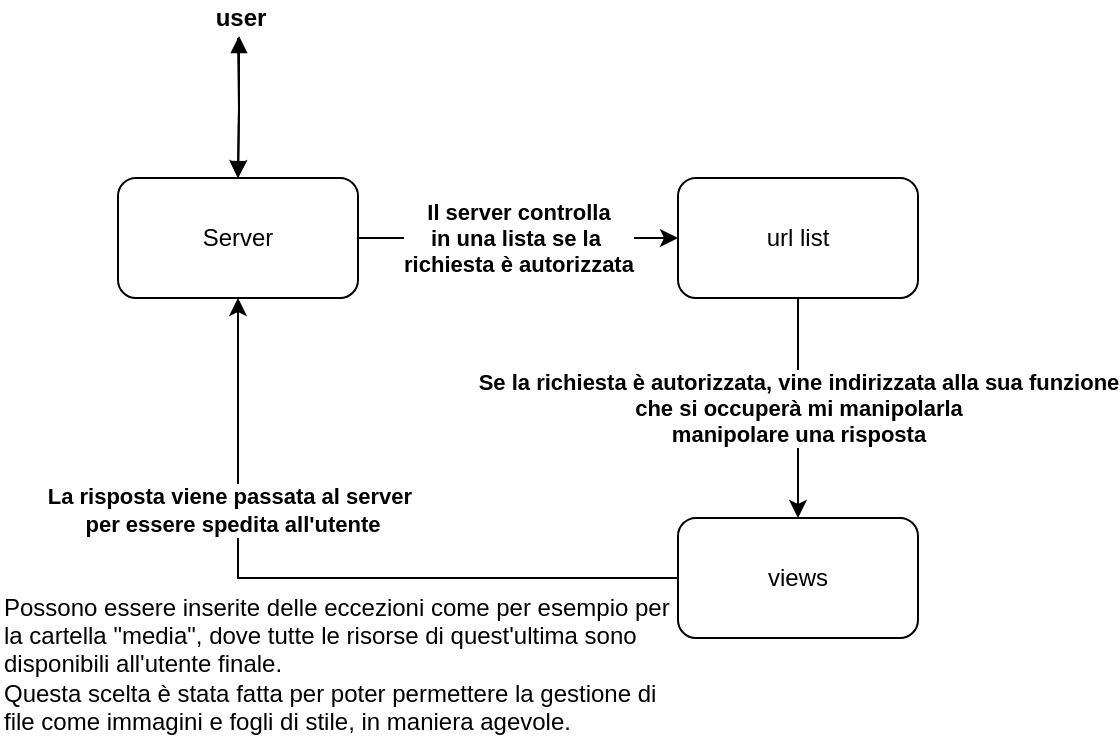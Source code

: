 <mxfile version="14.6.11" type="github" pages="2">
  <diagram id="9olOWW9HGFkc3aJlIb55" name="base">
    <mxGraphModel dx="788" dy="514" grid="0" gridSize="10" guides="1" tooltips="1" connect="1" arrows="1" fold="1" page="1" pageScale="1" pageWidth="827" pageHeight="1169" math="0" shadow="0">
      <root>
        <mxCell id="0" />
        <mxCell id="1" parent="0" />
        <mxCell id="UcMJFOnMUl_5PHKulcHE-5" style="edgeStyle=orthogonalEdgeStyle;rounded=0;orthogonalLoop=1;jettySize=auto;html=1;fontStyle=1" parent="1" target="UcMJFOnMUl_5PHKulcHE-1" edge="1">
          <mxGeometry relative="1" as="geometry">
            <mxPoint x="180" y="230" as="sourcePoint" />
          </mxGeometry>
        </mxCell>
        <mxCell id="UcMJFOnMUl_5PHKulcHE-7" value="Il server controlla&lt;br&gt;in una lista se la&amp;nbsp;&lt;br&gt;richiesta è autorizzata" style="edgeStyle=orthogonalEdgeStyle;rounded=0;orthogonalLoop=1;jettySize=auto;html=1;fontStyle=1" parent="1" source="UcMJFOnMUl_5PHKulcHE-1" target="UcMJFOnMUl_5PHKulcHE-2" edge="1">
          <mxGeometry relative="1" as="geometry" />
        </mxCell>
        <mxCell id="UcMJFOnMUl_5PHKulcHE-1" value="&lt;span style=&quot;font-weight: normal&quot;&gt;Server&lt;/span&gt;" style="rounded=1;whiteSpace=wrap;html=1;fontStyle=1" parent="1" vertex="1">
          <mxGeometry x="120" y="300" width="120" height="60" as="geometry" />
        </mxCell>
        <mxCell id="UcMJFOnMUl_5PHKulcHE-8" value="Se la richiesta è autorizzata, vine indirizzata alla sua funzione&lt;br&gt;che si occuperà mi manipolarla&lt;br&gt;manipolare una risposta" style="edgeStyle=orthogonalEdgeStyle;rounded=0;orthogonalLoop=1;jettySize=auto;html=1;entryX=0.5;entryY=0;entryDx=0;entryDy=0;fontStyle=1" parent="1" source="UcMJFOnMUl_5PHKulcHE-2" target="UcMJFOnMUl_5PHKulcHE-3" edge="1">
          <mxGeometry relative="1" as="geometry" />
        </mxCell>
        <mxCell id="UcMJFOnMUl_5PHKulcHE-2" value="&lt;span style=&quot;font-weight: normal&quot;&gt;url list&lt;/span&gt;" style="rounded=1;whiteSpace=wrap;html=1;fontStyle=1" parent="1" vertex="1">
          <mxGeometry x="400" y="300" width="120" height="60" as="geometry" />
        </mxCell>
        <mxCell id="UcMJFOnMUl_5PHKulcHE-9" style="edgeStyle=orthogonalEdgeStyle;rounded=0;orthogonalLoop=1;jettySize=auto;html=1;entryX=0.5;entryY=1;entryDx=0;entryDy=0;fontStyle=1" parent="1" source="UcMJFOnMUl_5PHKulcHE-3" target="UcMJFOnMUl_5PHKulcHE-1" edge="1">
          <mxGeometry relative="1" as="geometry" />
        </mxCell>
        <mxCell id="UcMJFOnMUl_5PHKulcHE-10" value="La risposta viene passata al server&amp;nbsp;&lt;br&gt;per essere spedita all&#39;utente" style="edgeLabel;html=1;align=center;verticalAlign=middle;resizable=0;points=[];fontStyle=1" parent="UcMJFOnMUl_5PHKulcHE-9" vertex="1" connectable="0">
          <mxGeometry x="0.411" y="3" relative="1" as="geometry">
            <mxPoint as="offset" />
          </mxGeometry>
        </mxCell>
        <mxCell id="UcMJFOnMUl_5PHKulcHE-3" value="&lt;span style=&quot;font-weight: normal&quot;&gt;views&lt;/span&gt;" style="rounded=1;whiteSpace=wrap;html=1;fontStyle=1" parent="1" vertex="1">
          <mxGeometry x="400" y="470" width="120" height="60" as="geometry" />
        </mxCell>
        <mxCell id="UcMJFOnMUl_5PHKulcHE-12" value="" style="edgeStyle=orthogonalEdgeStyle;rounded=0;orthogonalLoop=1;jettySize=auto;html=1;startArrow=block;startFill=1;endArrow=block;endFill=1;fontStyle=1" parent="1" source="UcMJFOnMUl_5PHKulcHE-6" target="UcMJFOnMUl_5PHKulcHE-1" edge="1">
          <mxGeometry relative="1" as="geometry" />
        </mxCell>
        <mxCell id="UcMJFOnMUl_5PHKulcHE-6" value="user" style="text;html=1;align=center;verticalAlign=middle;resizable=0;points=[];autosize=1;strokeColor=none;fontStyle=1" parent="1" vertex="1">
          <mxGeometry x="163" y="211" width="35" height="18" as="geometry" />
        </mxCell>
        <mxCell id="UcMJFOnMUl_5PHKulcHE-11" value="Possono essere inserite delle eccezioni come per esempio per la cartella &quot;media&quot;, dove tutte le risorse di quest&#39;ultima sono disponibili all&#39;utente finale.&lt;br&gt;&lt;div&gt;Questa scelta è stata fatta per poter permettere la gestione di file come immagini e fogli di stile, in maniera agevole.&lt;/div&gt;" style="text;html=1;strokeColor=none;fillColor=none;align=left;verticalAlign=middle;whiteSpace=wrap;rounded=0;" parent="1" vertex="1">
          <mxGeometry x="61" y="506" width="335" height="73" as="geometry" />
        </mxCell>
      </root>
    </mxGraphModel>
  </diagram>
  <diagram id="mIi9O8XXVt825rrZOFC3" name="login">
    <mxGraphModel dx="541" dy="353" grid="0" gridSize="10" guides="1" tooltips="1" connect="1" arrows="1" fold="1" page="1" pageScale="1" pageWidth="827" pageHeight="1169" math="0" shadow="0">
      <root>
        <mxCell id="y7iZ8IZhDmPV5x2IhPCT-0" />
        <mxCell id="y7iZ8IZhDmPV5x2IhPCT-1" parent="y7iZ8IZhDmPV5x2IhPCT-0" />
        <mxCell id="j4DEr4_Qo8dDynjJeoFp-1" value="&lt;b&gt;Se i cookie presenti&lt;br&gt;&amp;nbsp;sono validi&lt;/b&gt;" style="edgeStyle=orthogonalEdgeStyle;rounded=0;orthogonalLoop=1;jettySize=auto;html=1;" edge="1" parent="y7iZ8IZhDmPV5x2IhPCT-1" source="j4DEr4_Qo8dDynjJeoFp-2" target="j4DEr4_Qo8dDynjJeoFp-5">
          <mxGeometry relative="1" as="geometry" />
        </mxCell>
        <mxCell id="j4DEr4_Qo8dDynjJeoFp-11" style="edgeStyle=orthogonalEdgeStyle;rounded=0;orthogonalLoop=1;jettySize=auto;html=1;entryX=0.5;entryY=1;entryDx=0;entryDy=0;startArrow=classic;startFill=1;endArrow=classic;endFill=1;" edge="1" parent="y7iZ8IZhDmPV5x2IhPCT-1" source="j4DEr4_Qo8dDynjJeoFp-2" target="j4DEr4_Qo8dDynjJeoFp-3">
          <mxGeometry relative="1" as="geometry" />
        </mxCell>
        <mxCell id="j4DEr4_Qo8dDynjJeoFp-2" value="server&lt;br&gt;" style="rounded=1;whiteSpace=wrap;html=1;" vertex="1" parent="y7iZ8IZhDmPV5x2IhPCT-1">
          <mxGeometry x="160" y="126" width="107" height="50" as="geometry" />
        </mxCell>
        <mxCell id="j4DEr4_Qo8dDynjJeoFp-3" value="&lt;b&gt;User&lt;/b&gt;" style="text;html=1;strokeColor=none;fillColor=none;align=center;verticalAlign=middle;whiteSpace=wrap;rounded=0;" vertex="1" parent="y7iZ8IZhDmPV5x2IhPCT-1">
          <mxGeometry x="196.5" y="46" width="34" height="20" as="geometry" />
        </mxCell>
        <mxCell id="j4DEr4_Qo8dDynjJeoFp-4" style="edgeStyle=orthogonalEdgeStyle;rounded=0;orthogonalLoop=1;jettySize=auto;html=1;entryX=0.85;entryY=-0.026;entryDx=0;entryDy=0;entryPerimeter=0;" edge="1" parent="y7iZ8IZhDmPV5x2IhPCT-1" source="j4DEr4_Qo8dDynjJeoFp-5" target="j4DEr4_Qo8dDynjJeoFp-2">
          <mxGeometry relative="1" as="geometry">
            <mxPoint x="221" y="60" as="targetPoint" />
            <Array as="points">
              <mxPoint x="464" y="102" />
              <mxPoint x="251" y="102" />
            </Array>
          </mxGeometry>
        </mxCell>
        <mxCell id="j4DEr4_Qo8dDynjJeoFp-5" value="pagina richiesta" style="rounded=1;whiteSpace=wrap;html=1;" vertex="1" parent="y7iZ8IZhDmPV5x2IhPCT-1">
          <mxGeometry x="417" y="126" width="94" height="50" as="geometry" />
        </mxCell>
        <mxCell id="j4DEr4_Qo8dDynjJeoFp-6" style="edgeStyle=orthogonalEdgeStyle;rounded=0;orthogonalLoop=1;jettySize=auto;html=1;startArrow=classic;startFill=1;endArrow=none;endFill=0;exitX=0.75;exitY=1;exitDx=0;exitDy=0;" edge="1" parent="y7iZ8IZhDmPV5x2IhPCT-1" source="j4DEr4_Qo8dDynjJeoFp-2" target="j4DEr4_Qo8dDynjJeoFp-9">
          <mxGeometry relative="1" as="geometry">
            <Array as="points">
              <mxPoint x="240" y="206" />
              <mxPoint x="464" y="206" />
              <mxPoint x="464" y="266" />
            </Array>
          </mxGeometry>
        </mxCell>
        <mxCell id="j4DEr4_Qo8dDynjJeoFp-7" value="&lt;b&gt;Imposta i cookies&lt;/b&gt;" style="edgeLabel;html=1;align=center;verticalAlign=middle;resizable=0;points=[];" vertex="1" connectable="0" parent="j4DEr4_Qo8dDynjJeoFp-6">
          <mxGeometry x="0.019" y="-1" relative="1" as="geometry">
            <mxPoint x="-40" as="offset" />
          </mxGeometry>
        </mxCell>
        <mxCell id="j4DEr4_Qo8dDynjJeoFp-8" style="edgeStyle=orthogonalEdgeStyle;rounded=0;orthogonalLoop=1;jettySize=auto;html=1;entryX=0.5;entryY=1;entryDx=0;entryDy=0;startArrow=classic;startFill=1;endArrow=none;endFill=0;" edge="1" parent="y7iZ8IZhDmPV5x2IhPCT-1" source="j4DEr4_Qo8dDynjJeoFp-9" target="j4DEr4_Qo8dDynjJeoFp-2">
          <mxGeometry relative="1" as="geometry" />
        </mxCell>
        <mxCell id="j4DEr4_Qo8dDynjJeoFp-12" value="&lt;b&gt;se i cookie non sono&lt;br&gt;presenti o non&lt;br&gt;sono validi&lt;/b&gt;" style="edgeLabel;html=1;align=center;verticalAlign=middle;resizable=0;points=[];" vertex="1" connectable="0" parent="j4DEr4_Qo8dDynjJeoFp-8">
          <mxGeometry x="0.225" y="1" relative="1" as="geometry">
            <mxPoint as="offset" />
          </mxGeometry>
        </mxCell>
        <mxCell id="j4DEr4_Qo8dDynjJeoFp-9" value="login" style="rounded=1;whiteSpace=wrap;html=1;" vertex="1" parent="y7iZ8IZhDmPV5x2IhPCT-1">
          <mxGeometry x="277" y="254" width="108" height="42" as="geometry" />
        </mxCell>
      </root>
    </mxGraphModel>
  </diagram>
</mxfile>

